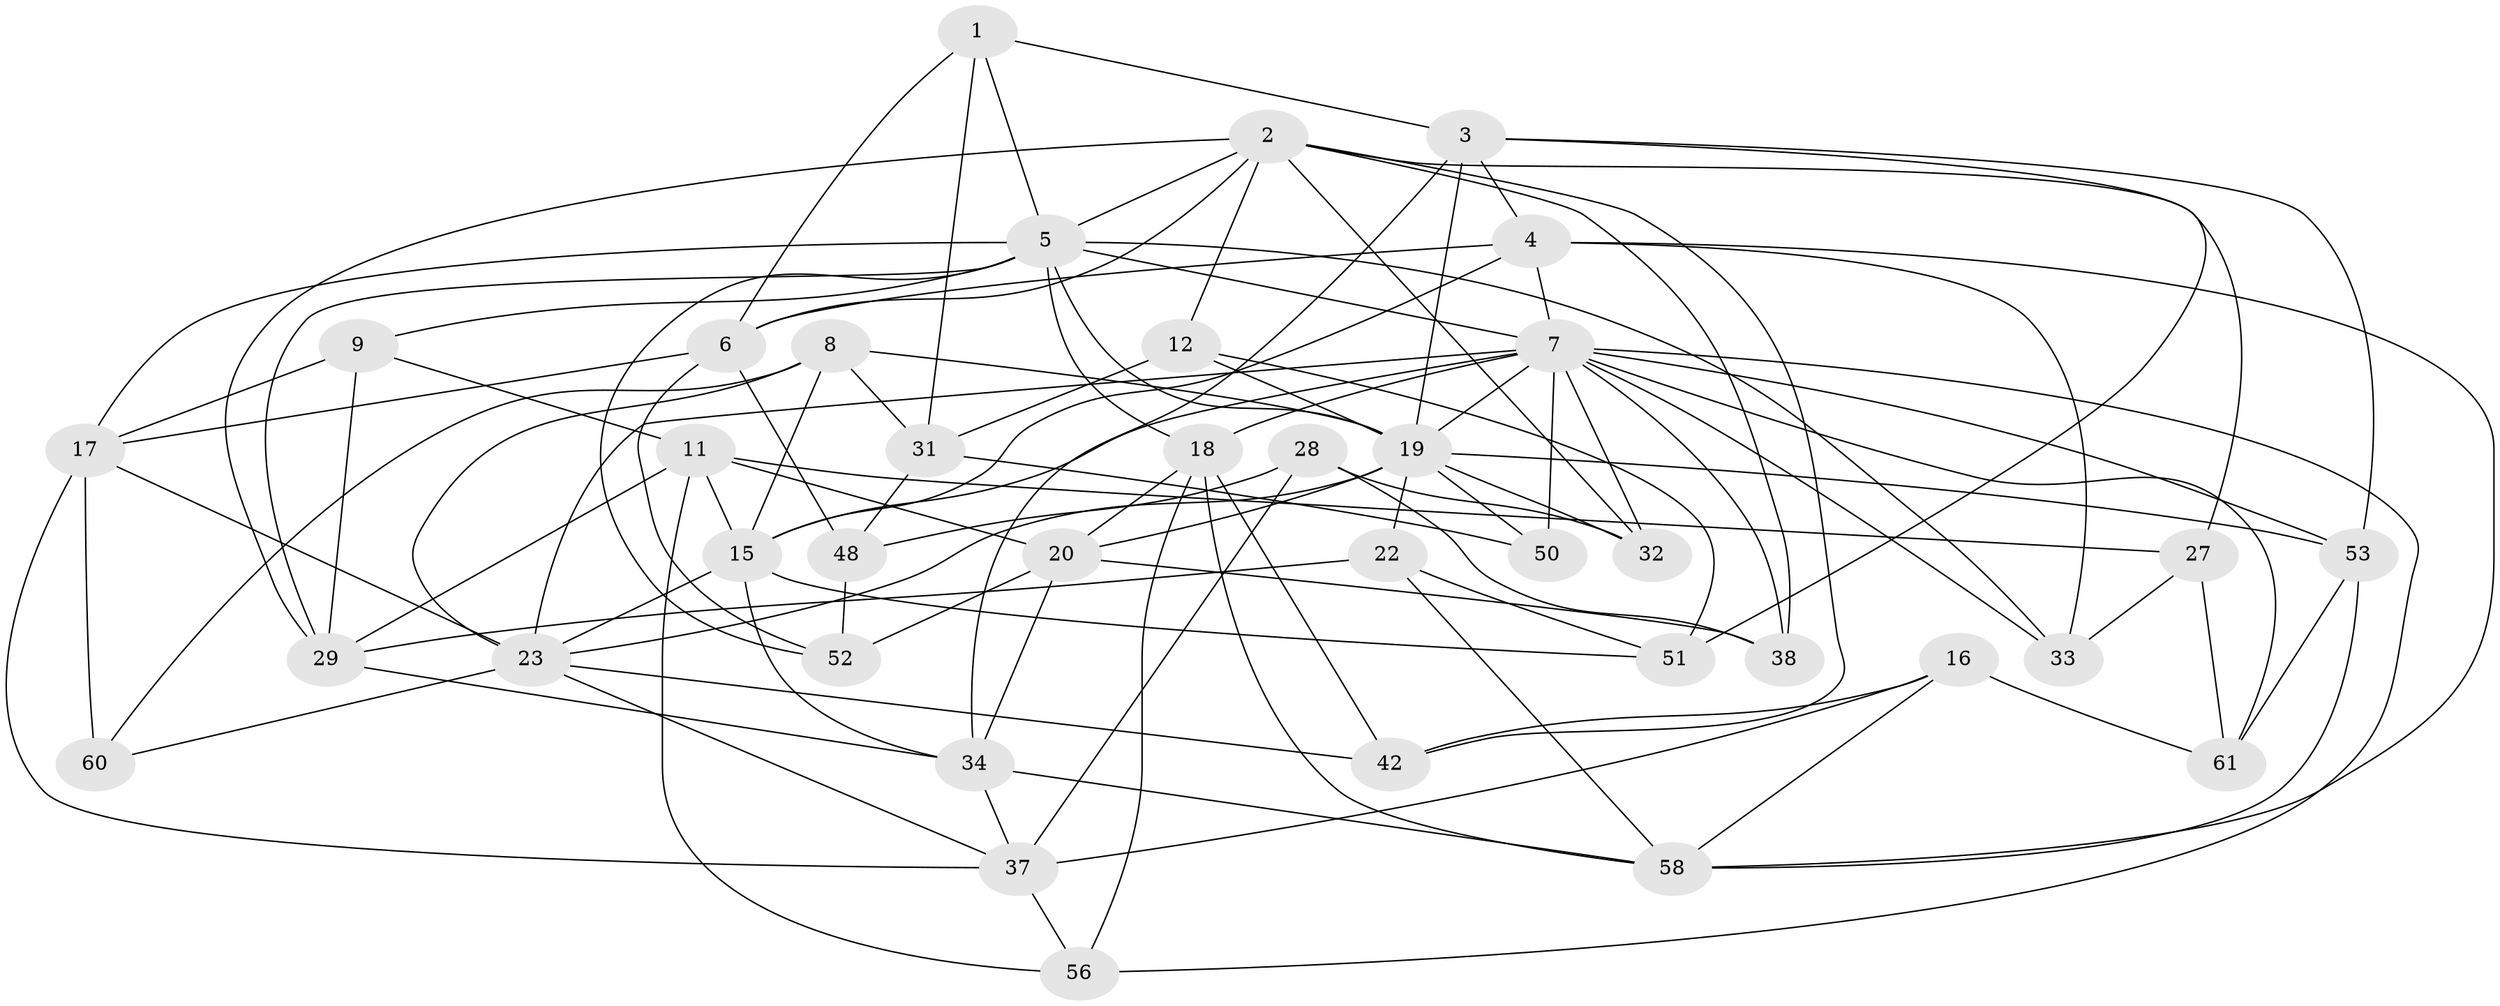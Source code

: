 // original degree distribution, {4: 1.0}
// Generated by graph-tools (version 1.1) at 2025/16/03/09/25 04:16:13]
// undirected, 38 vertices, 104 edges
graph export_dot {
graph [start="1"]
  node [color=gray90,style=filled];
  1;
  2 [super="+21+30"];
  3 [super="+36"];
  4 [super="+54"];
  5 [super="+13+64+65+10"];
  6 [super="+44"];
  7 [super="+75+49+70+24"];
  8 [super="+14"];
  9 [super="+43"];
  11 [super="+68"];
  12;
  15 [super="+47"];
  16;
  17 [super="+41"];
  18 [super="+26"];
  19 [super="+71+25"];
  20 [super="+55"];
  22;
  23 [super="+74+59"];
  27;
  28;
  29 [super="+57"];
  31 [super="+39"];
  32 [super="+72"];
  33;
  34 [super="+45"];
  37 [super="+67"];
  38;
  42;
  48;
  50;
  51;
  52;
  53 [super="+69"];
  56;
  58 [super="+62"];
  60;
  61;
  1 -- 3;
  1 -- 31;
  1 -- 6;
  1 -- 5;
  2 -- 38;
  2 -- 32;
  2 -- 27;
  2 -- 12;
  2 -- 42;
  2 -- 5;
  2 -- 29;
  2 -- 6;
  3 -- 51;
  3 -- 34;
  3 -- 4;
  3 -- 53;
  3 -- 19;
  4 -- 15;
  4 -- 33;
  4 -- 6;
  4 -- 58;
  4 -- 7;
  5 -- 9 [weight=2];
  5 -- 52;
  5 -- 7 [weight=2];
  5 -- 18;
  5 -- 19;
  5 -- 29;
  5 -- 33;
  5 -- 17;
  6 -- 52;
  6 -- 48;
  6 -- 17;
  7 -- 33;
  7 -- 50;
  7 -- 53;
  7 -- 32;
  7 -- 38;
  7 -- 18;
  7 -- 23;
  7 -- 56;
  7 -- 61;
  7 -- 15;
  7 -- 19;
  8 -- 15 [weight=2];
  8 -- 23;
  8 -- 60;
  8 -- 31;
  8 -- 19;
  9 -- 11;
  9 -- 29;
  9 -- 17 [weight=2];
  11 -- 15;
  11 -- 20;
  11 -- 56;
  11 -- 27;
  11 -- 29;
  12 -- 51;
  12 -- 31;
  12 -- 19;
  15 -- 34;
  15 -- 51;
  15 -- 23;
  16 -- 42;
  16 -- 61;
  16 -- 37;
  16 -- 58;
  17 -- 60 [weight=2];
  17 -- 23;
  17 -- 37;
  18 -- 42;
  18 -- 56;
  18 -- 58;
  18 -- 20;
  19 -- 22;
  19 -- 32 [weight=3];
  19 -- 20;
  19 -- 50;
  19 -- 53 [weight=2];
  19 -- 23;
  20 -- 34;
  20 -- 38;
  20 -- 52;
  22 -- 29;
  22 -- 51;
  22 -- 58;
  23 -- 42;
  23 -- 37;
  23 -- 60;
  27 -- 61;
  27 -- 33;
  28 -- 38;
  28 -- 48;
  28 -- 37;
  28 -- 32;
  29 -- 34;
  31 -- 50 [weight=2];
  31 -- 48;
  34 -- 58;
  34 -- 37;
  37 -- 56;
  48 -- 52;
  53 -- 61;
  53 -- 58;
}

